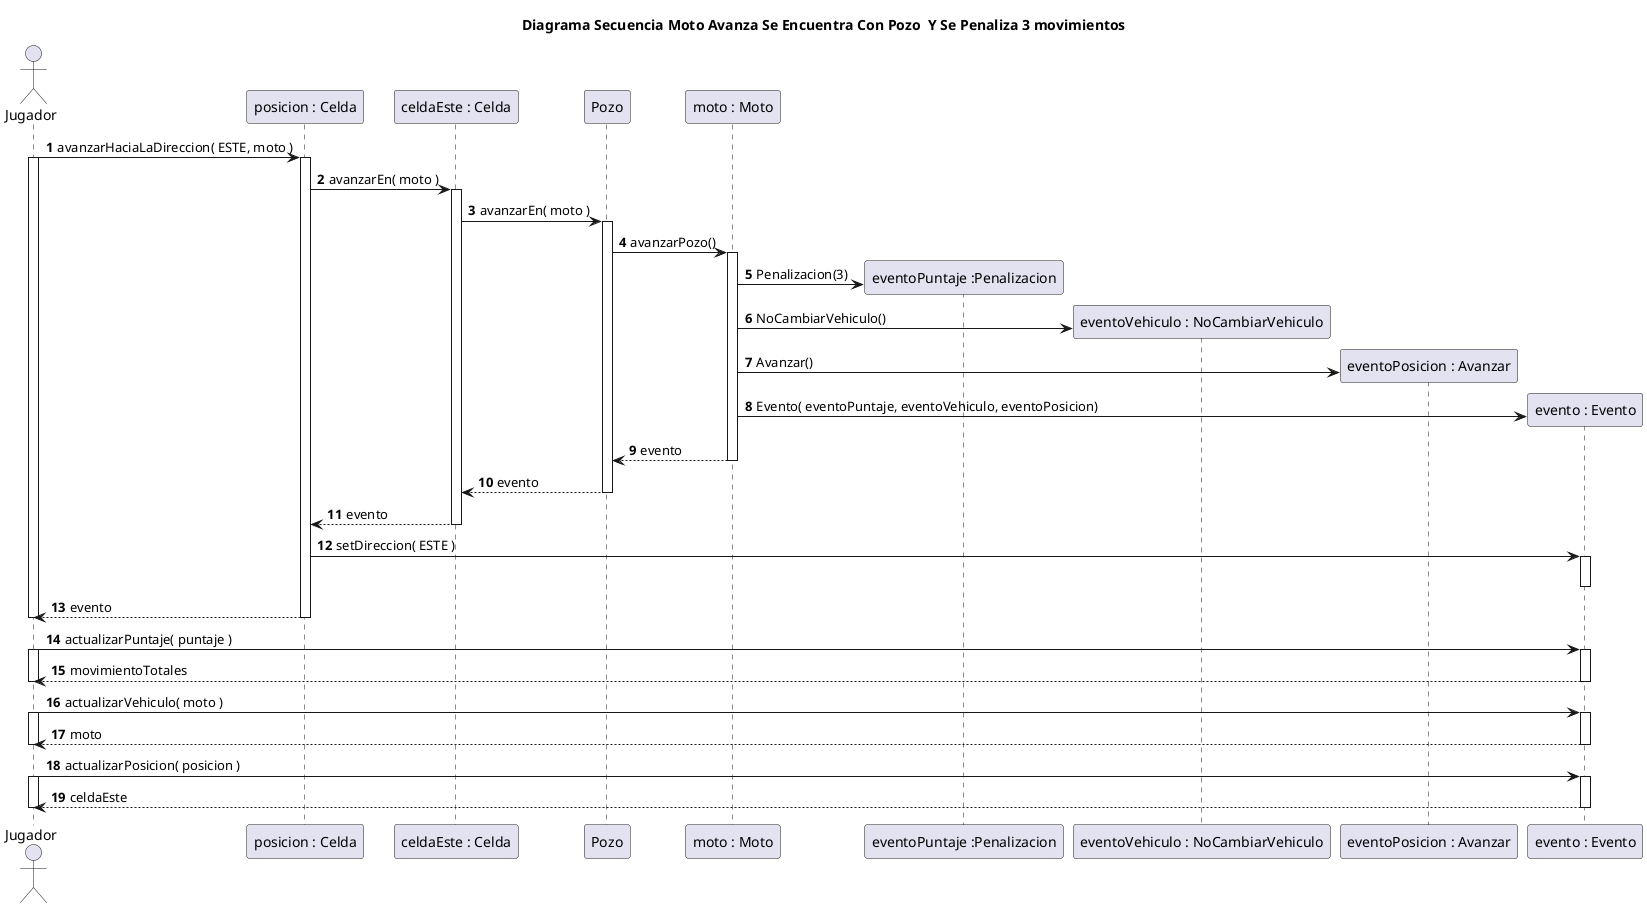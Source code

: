 @startuml
title Diagrama Secuencia Moto Avanza Se Encuentra Con Pozo  Y Se Penaliza 3 movimientos

autonumber

actor Jugador

Jugador -> "posicion : Celda"++: avanzarHaciaLaDireccion( ESTE, moto )

activate Jugador
"posicion : Celda" -> "celdaEste : Celda"++: avanzarEn( moto )


"celdaEste : Celda" -> Pozo++: avanzarEn( moto )
Pozo -> "moto : Moto"++: avanzarPozo()

create "eventoPuntaje :Penalizacion"
"moto : Moto"-> "eventoPuntaje :Penalizacion": Penalizacion(3)

create "eventoVehiculo : NoCambiarVehiculo"
"moto : Moto"-> "eventoVehiculo : NoCambiarVehiculo": NoCambiarVehiculo()

create "eventoPosicion : Avanzar"
"moto : Moto"-> "eventoPosicion : Avanzar": Avanzar()

create "evento : Evento"
"moto : Moto"  -> "evento : Evento": Evento( eventoPuntaje, eventoVehiculo, eventoPosicion)


"moto : Moto" --> Pozo: evento
deactivate "moto : Moto"

Pozo --> "celdaEste : Celda": evento
deactivate Pozo


"celdaEste : Celda" --> "posicion : Celda": evento
deactivate "celdaEste : Celda"

"posicion : Celda" -> "evento : Evento"++: setDireccion( ESTE )
deactivate "evento : Evento"
"posicion : Celda" --> Jugador--: evento
deactivate Jugador

Jugador -> "evento : Evento"++: actualizarPuntaje( puntaje )
activate Jugador
Jugador <-- "evento : Evento"--: movimientoTotales
deactivate Jugador

Jugador -> "evento : Evento"++: actualizarVehiculo( moto )
activate Jugador
Jugador <-- "evento : Evento"--: moto
deactivate Jugador

Jugador -> "evento : Evento"++: actualizarPosicion( posicion )
activate Jugador
Jugador <-- "evento : Evento"--: celdaEste
deactivate Jugador

@enduml